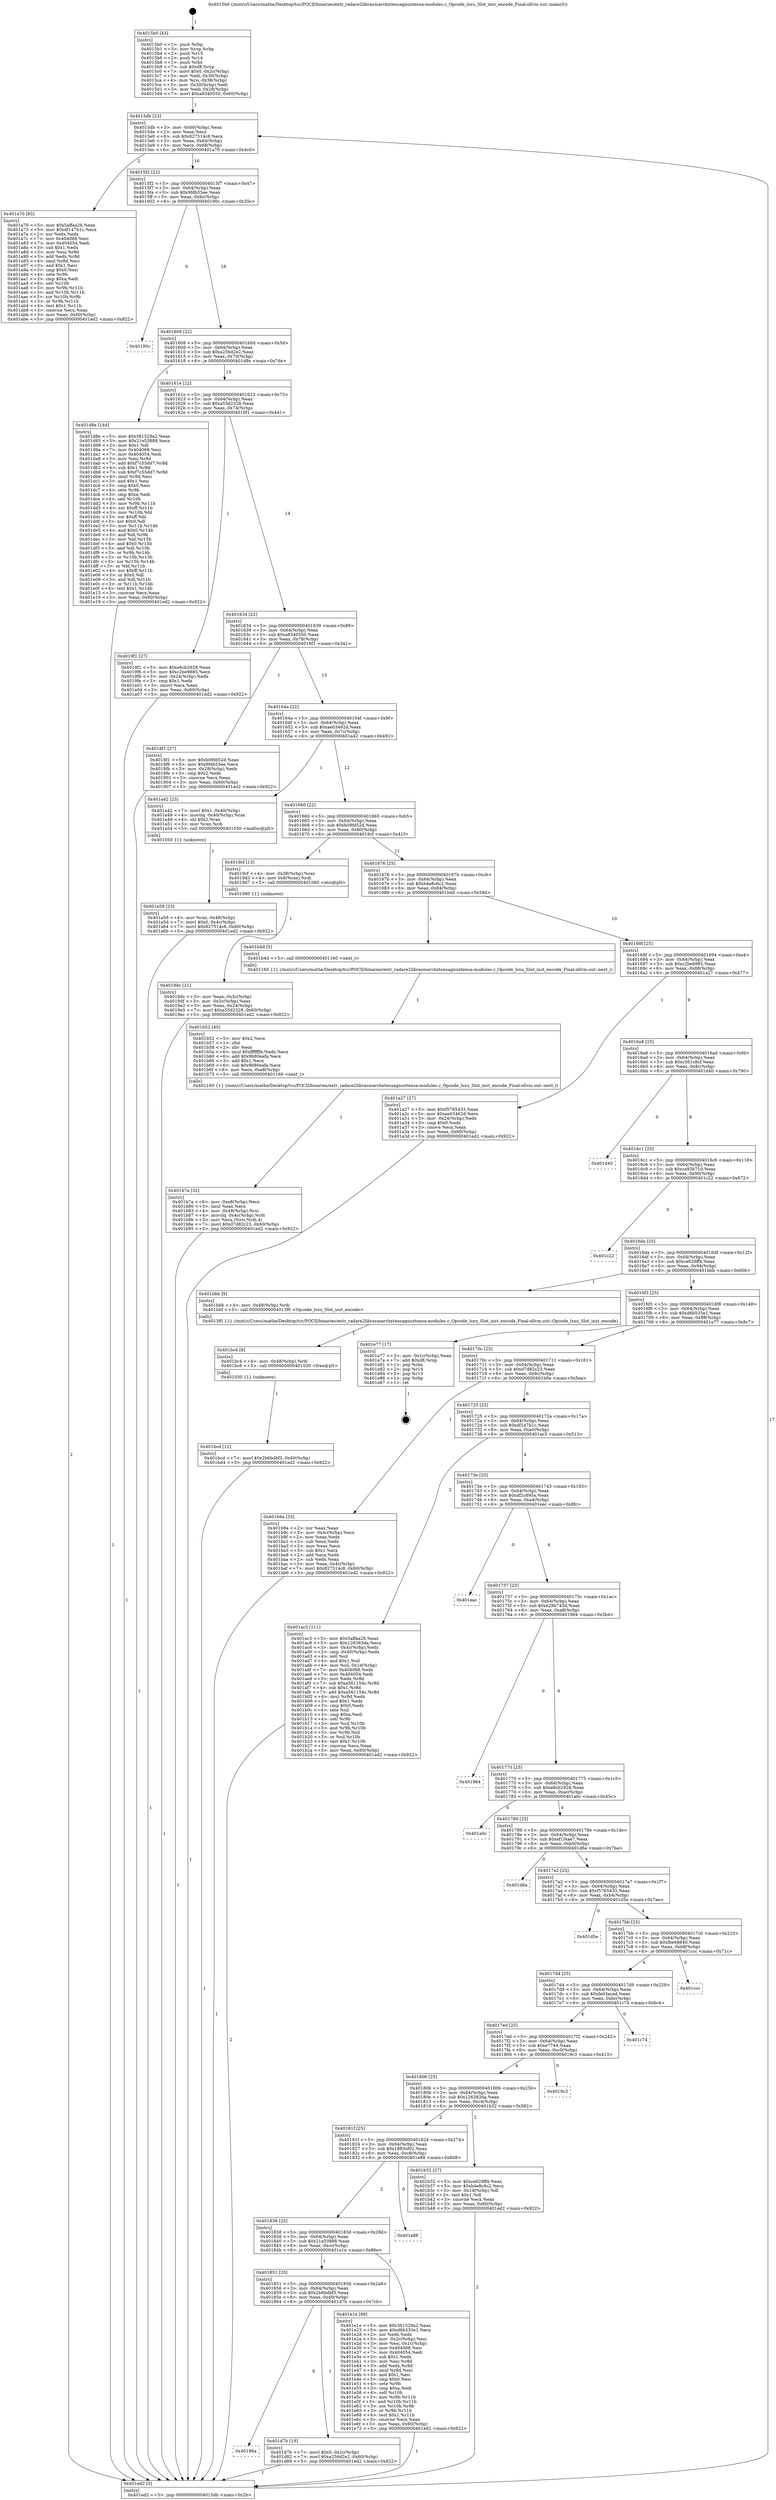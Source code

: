 digraph "0x4015b0" {
  label = "0x4015b0 (/mnt/c/Users/mathe/Desktop/tcc/POCII/binaries/extr_radare2librasmarchxtensagnuxtensa-modules.c_Opcode_lsxu_Slot_inst_encode_Final-ollvm.out::main(0))"
  labelloc = "t"
  node[shape=record]

  Entry [label="",width=0.3,height=0.3,shape=circle,fillcolor=black,style=filled]
  "0x4015db" [label="{
     0x4015db [23]\l
     | [instrs]\l
     &nbsp;&nbsp;0x4015db \<+3\>: mov -0x60(%rbp),%eax\l
     &nbsp;&nbsp;0x4015de \<+2\>: mov %eax,%ecx\l
     &nbsp;&nbsp;0x4015e0 \<+6\>: sub $0x827514c8,%ecx\l
     &nbsp;&nbsp;0x4015e6 \<+3\>: mov %eax,-0x64(%rbp)\l
     &nbsp;&nbsp;0x4015e9 \<+3\>: mov %ecx,-0x68(%rbp)\l
     &nbsp;&nbsp;0x4015ec \<+6\>: je 0000000000401a70 \<main+0x4c0\>\l
  }"]
  "0x401a70" [label="{
     0x401a70 [83]\l
     | [instrs]\l
     &nbsp;&nbsp;0x401a70 \<+5\>: mov $0x5affaa26,%eax\l
     &nbsp;&nbsp;0x401a75 \<+5\>: mov $0xdf147b1c,%ecx\l
     &nbsp;&nbsp;0x401a7a \<+2\>: xor %edx,%edx\l
     &nbsp;&nbsp;0x401a7c \<+7\>: mov 0x404068,%esi\l
     &nbsp;&nbsp;0x401a83 \<+7\>: mov 0x404054,%edi\l
     &nbsp;&nbsp;0x401a8a \<+3\>: sub $0x1,%edx\l
     &nbsp;&nbsp;0x401a8d \<+3\>: mov %esi,%r8d\l
     &nbsp;&nbsp;0x401a90 \<+3\>: add %edx,%r8d\l
     &nbsp;&nbsp;0x401a93 \<+4\>: imul %r8d,%esi\l
     &nbsp;&nbsp;0x401a97 \<+3\>: and $0x1,%esi\l
     &nbsp;&nbsp;0x401a9a \<+3\>: cmp $0x0,%esi\l
     &nbsp;&nbsp;0x401a9d \<+4\>: sete %r9b\l
     &nbsp;&nbsp;0x401aa1 \<+3\>: cmp $0xa,%edi\l
     &nbsp;&nbsp;0x401aa4 \<+4\>: setl %r10b\l
     &nbsp;&nbsp;0x401aa8 \<+3\>: mov %r9b,%r11b\l
     &nbsp;&nbsp;0x401aab \<+3\>: and %r10b,%r11b\l
     &nbsp;&nbsp;0x401aae \<+3\>: xor %r10b,%r9b\l
     &nbsp;&nbsp;0x401ab1 \<+3\>: or %r9b,%r11b\l
     &nbsp;&nbsp;0x401ab4 \<+4\>: test $0x1,%r11b\l
     &nbsp;&nbsp;0x401ab8 \<+3\>: cmovne %ecx,%eax\l
     &nbsp;&nbsp;0x401abb \<+3\>: mov %eax,-0x60(%rbp)\l
     &nbsp;&nbsp;0x401abe \<+5\>: jmp 0000000000401ed2 \<main+0x922\>\l
  }"]
  "0x4015f2" [label="{
     0x4015f2 [22]\l
     | [instrs]\l
     &nbsp;&nbsp;0x4015f2 \<+5\>: jmp 00000000004015f7 \<main+0x47\>\l
     &nbsp;&nbsp;0x4015f7 \<+3\>: mov -0x64(%rbp),%eax\l
     &nbsp;&nbsp;0x4015fa \<+5\>: sub $0x9fdb55ee,%eax\l
     &nbsp;&nbsp;0x4015ff \<+3\>: mov %eax,-0x6c(%rbp)\l
     &nbsp;&nbsp;0x401602 \<+6\>: je 000000000040190c \<main+0x35c\>\l
  }"]
  Exit [label="",width=0.3,height=0.3,shape=circle,fillcolor=black,style=filled,peripheries=2]
  "0x40190c" [label="{
     0x40190c\l
  }", style=dashed]
  "0x401608" [label="{
     0x401608 [22]\l
     | [instrs]\l
     &nbsp;&nbsp;0x401608 \<+5\>: jmp 000000000040160d \<main+0x5d\>\l
     &nbsp;&nbsp;0x40160d \<+3\>: mov -0x64(%rbp),%eax\l
     &nbsp;&nbsp;0x401610 \<+5\>: sub $0xa256d2e2,%eax\l
     &nbsp;&nbsp;0x401615 \<+3\>: mov %eax,-0x70(%rbp)\l
     &nbsp;&nbsp;0x401618 \<+6\>: je 0000000000401d8e \<main+0x7de\>\l
  }"]
  "0x40186a" [label="{
     0x40186a\l
  }", style=dashed]
  "0x401d8e" [label="{
     0x401d8e [144]\l
     | [instrs]\l
     &nbsp;&nbsp;0x401d8e \<+5\>: mov $0x361529a2,%eax\l
     &nbsp;&nbsp;0x401d93 \<+5\>: mov $0x21e53888,%ecx\l
     &nbsp;&nbsp;0x401d98 \<+2\>: mov $0x1,%dl\l
     &nbsp;&nbsp;0x401d9a \<+7\>: mov 0x404068,%esi\l
     &nbsp;&nbsp;0x401da1 \<+7\>: mov 0x404054,%edi\l
     &nbsp;&nbsp;0x401da8 \<+3\>: mov %esi,%r8d\l
     &nbsp;&nbsp;0x401dab \<+7\>: add $0xf7c55dd7,%r8d\l
     &nbsp;&nbsp;0x401db2 \<+4\>: sub $0x1,%r8d\l
     &nbsp;&nbsp;0x401db6 \<+7\>: sub $0xf7c55dd7,%r8d\l
     &nbsp;&nbsp;0x401dbd \<+4\>: imul %r8d,%esi\l
     &nbsp;&nbsp;0x401dc1 \<+3\>: and $0x1,%esi\l
     &nbsp;&nbsp;0x401dc4 \<+3\>: cmp $0x0,%esi\l
     &nbsp;&nbsp;0x401dc7 \<+4\>: sete %r9b\l
     &nbsp;&nbsp;0x401dcb \<+3\>: cmp $0xa,%edi\l
     &nbsp;&nbsp;0x401dce \<+4\>: setl %r10b\l
     &nbsp;&nbsp;0x401dd2 \<+3\>: mov %r9b,%r11b\l
     &nbsp;&nbsp;0x401dd5 \<+4\>: xor $0xff,%r11b\l
     &nbsp;&nbsp;0x401dd9 \<+3\>: mov %r10b,%bl\l
     &nbsp;&nbsp;0x401ddc \<+3\>: xor $0xff,%bl\l
     &nbsp;&nbsp;0x401ddf \<+3\>: xor $0x0,%dl\l
     &nbsp;&nbsp;0x401de2 \<+3\>: mov %r11b,%r14b\l
     &nbsp;&nbsp;0x401de5 \<+4\>: and $0x0,%r14b\l
     &nbsp;&nbsp;0x401de9 \<+3\>: and %dl,%r9b\l
     &nbsp;&nbsp;0x401dec \<+3\>: mov %bl,%r15b\l
     &nbsp;&nbsp;0x401def \<+4\>: and $0x0,%r15b\l
     &nbsp;&nbsp;0x401df3 \<+3\>: and %dl,%r10b\l
     &nbsp;&nbsp;0x401df6 \<+3\>: or %r9b,%r14b\l
     &nbsp;&nbsp;0x401df9 \<+3\>: or %r10b,%r15b\l
     &nbsp;&nbsp;0x401dfc \<+3\>: xor %r15b,%r14b\l
     &nbsp;&nbsp;0x401dff \<+3\>: or %bl,%r11b\l
     &nbsp;&nbsp;0x401e02 \<+4\>: xor $0xff,%r11b\l
     &nbsp;&nbsp;0x401e06 \<+3\>: or $0x0,%dl\l
     &nbsp;&nbsp;0x401e09 \<+3\>: and %dl,%r11b\l
     &nbsp;&nbsp;0x401e0c \<+3\>: or %r11b,%r14b\l
     &nbsp;&nbsp;0x401e0f \<+4\>: test $0x1,%r14b\l
     &nbsp;&nbsp;0x401e13 \<+3\>: cmovne %ecx,%eax\l
     &nbsp;&nbsp;0x401e16 \<+3\>: mov %eax,-0x60(%rbp)\l
     &nbsp;&nbsp;0x401e19 \<+5\>: jmp 0000000000401ed2 \<main+0x922\>\l
  }"]
  "0x40161e" [label="{
     0x40161e [22]\l
     | [instrs]\l
     &nbsp;&nbsp;0x40161e \<+5\>: jmp 0000000000401623 \<main+0x73\>\l
     &nbsp;&nbsp;0x401623 \<+3\>: mov -0x64(%rbp),%eax\l
     &nbsp;&nbsp;0x401626 \<+5\>: sub $0xa55d2328,%eax\l
     &nbsp;&nbsp;0x40162b \<+3\>: mov %eax,-0x74(%rbp)\l
     &nbsp;&nbsp;0x40162e \<+6\>: je 00000000004019f1 \<main+0x441\>\l
  }"]
  "0x401d7b" [label="{
     0x401d7b [19]\l
     | [instrs]\l
     &nbsp;&nbsp;0x401d7b \<+7\>: movl $0x0,-0x2c(%rbp)\l
     &nbsp;&nbsp;0x401d82 \<+7\>: movl $0xa256d2e2,-0x60(%rbp)\l
     &nbsp;&nbsp;0x401d89 \<+5\>: jmp 0000000000401ed2 \<main+0x922\>\l
  }"]
  "0x4019f1" [label="{
     0x4019f1 [27]\l
     | [instrs]\l
     &nbsp;&nbsp;0x4019f1 \<+5\>: mov $0xe6cb2928,%eax\l
     &nbsp;&nbsp;0x4019f6 \<+5\>: mov $0xc2be9885,%ecx\l
     &nbsp;&nbsp;0x4019fb \<+3\>: mov -0x24(%rbp),%edx\l
     &nbsp;&nbsp;0x4019fe \<+3\>: cmp $0x1,%edx\l
     &nbsp;&nbsp;0x401a01 \<+3\>: cmovl %ecx,%eax\l
     &nbsp;&nbsp;0x401a04 \<+3\>: mov %eax,-0x60(%rbp)\l
     &nbsp;&nbsp;0x401a07 \<+5\>: jmp 0000000000401ed2 \<main+0x922\>\l
  }"]
  "0x401634" [label="{
     0x401634 [22]\l
     | [instrs]\l
     &nbsp;&nbsp;0x401634 \<+5\>: jmp 0000000000401639 \<main+0x89\>\l
     &nbsp;&nbsp;0x401639 \<+3\>: mov -0x64(%rbp),%eax\l
     &nbsp;&nbsp;0x40163c \<+5\>: sub $0xa8340550,%eax\l
     &nbsp;&nbsp;0x401641 \<+3\>: mov %eax,-0x78(%rbp)\l
     &nbsp;&nbsp;0x401644 \<+6\>: je 00000000004018f1 \<main+0x341\>\l
  }"]
  "0x401851" [label="{
     0x401851 [25]\l
     | [instrs]\l
     &nbsp;&nbsp;0x401851 \<+5\>: jmp 0000000000401856 \<main+0x2a6\>\l
     &nbsp;&nbsp;0x401856 \<+3\>: mov -0x64(%rbp),%eax\l
     &nbsp;&nbsp;0x401859 \<+5\>: sub $0x2b6bdbf3,%eax\l
     &nbsp;&nbsp;0x40185e \<+6\>: mov %eax,-0xd0(%rbp)\l
     &nbsp;&nbsp;0x401864 \<+6\>: je 0000000000401d7b \<main+0x7cb\>\l
  }"]
  "0x4018f1" [label="{
     0x4018f1 [27]\l
     | [instrs]\l
     &nbsp;&nbsp;0x4018f1 \<+5\>: mov $0xb09fd52d,%eax\l
     &nbsp;&nbsp;0x4018f6 \<+5\>: mov $0x9fdb55ee,%ecx\l
     &nbsp;&nbsp;0x4018fb \<+3\>: mov -0x28(%rbp),%edx\l
     &nbsp;&nbsp;0x4018fe \<+3\>: cmp $0x2,%edx\l
     &nbsp;&nbsp;0x401901 \<+3\>: cmovne %ecx,%eax\l
     &nbsp;&nbsp;0x401904 \<+3\>: mov %eax,-0x60(%rbp)\l
     &nbsp;&nbsp;0x401907 \<+5\>: jmp 0000000000401ed2 \<main+0x922\>\l
  }"]
  "0x40164a" [label="{
     0x40164a [22]\l
     | [instrs]\l
     &nbsp;&nbsp;0x40164a \<+5\>: jmp 000000000040164f \<main+0x9f\>\l
     &nbsp;&nbsp;0x40164f \<+3\>: mov -0x64(%rbp),%eax\l
     &nbsp;&nbsp;0x401652 \<+5\>: sub $0xae03462d,%eax\l
     &nbsp;&nbsp;0x401657 \<+3\>: mov %eax,-0x7c(%rbp)\l
     &nbsp;&nbsp;0x40165a \<+6\>: je 0000000000401a42 \<main+0x492\>\l
  }"]
  "0x401ed2" [label="{
     0x401ed2 [5]\l
     | [instrs]\l
     &nbsp;&nbsp;0x401ed2 \<+5\>: jmp 00000000004015db \<main+0x2b\>\l
  }"]
  "0x4015b0" [label="{
     0x4015b0 [43]\l
     | [instrs]\l
     &nbsp;&nbsp;0x4015b0 \<+1\>: push %rbp\l
     &nbsp;&nbsp;0x4015b1 \<+3\>: mov %rsp,%rbp\l
     &nbsp;&nbsp;0x4015b4 \<+2\>: push %r15\l
     &nbsp;&nbsp;0x4015b6 \<+2\>: push %r14\l
     &nbsp;&nbsp;0x4015b8 \<+1\>: push %rbx\l
     &nbsp;&nbsp;0x4015b9 \<+7\>: sub $0xd8,%rsp\l
     &nbsp;&nbsp;0x4015c0 \<+7\>: movl $0x0,-0x2c(%rbp)\l
     &nbsp;&nbsp;0x4015c7 \<+3\>: mov %edi,-0x30(%rbp)\l
     &nbsp;&nbsp;0x4015ca \<+4\>: mov %rsi,-0x38(%rbp)\l
     &nbsp;&nbsp;0x4015ce \<+3\>: mov -0x30(%rbp),%edi\l
     &nbsp;&nbsp;0x4015d1 \<+3\>: mov %edi,-0x28(%rbp)\l
     &nbsp;&nbsp;0x4015d4 \<+7\>: movl $0xa8340550,-0x60(%rbp)\l
  }"]
  "0x401e1e" [label="{
     0x401e1e [89]\l
     | [instrs]\l
     &nbsp;&nbsp;0x401e1e \<+5\>: mov $0x361529a2,%eax\l
     &nbsp;&nbsp;0x401e23 \<+5\>: mov $0xd6b533e1,%ecx\l
     &nbsp;&nbsp;0x401e28 \<+2\>: xor %edx,%edx\l
     &nbsp;&nbsp;0x401e2a \<+3\>: mov -0x2c(%rbp),%esi\l
     &nbsp;&nbsp;0x401e2d \<+3\>: mov %esi,-0x1c(%rbp)\l
     &nbsp;&nbsp;0x401e30 \<+7\>: mov 0x404068,%esi\l
     &nbsp;&nbsp;0x401e37 \<+7\>: mov 0x404054,%edi\l
     &nbsp;&nbsp;0x401e3e \<+3\>: sub $0x1,%edx\l
     &nbsp;&nbsp;0x401e41 \<+3\>: mov %esi,%r8d\l
     &nbsp;&nbsp;0x401e44 \<+3\>: add %edx,%r8d\l
     &nbsp;&nbsp;0x401e47 \<+4\>: imul %r8d,%esi\l
     &nbsp;&nbsp;0x401e4b \<+3\>: and $0x1,%esi\l
     &nbsp;&nbsp;0x401e4e \<+3\>: cmp $0x0,%esi\l
     &nbsp;&nbsp;0x401e51 \<+4\>: sete %r9b\l
     &nbsp;&nbsp;0x401e55 \<+3\>: cmp $0xa,%edi\l
     &nbsp;&nbsp;0x401e58 \<+4\>: setl %r10b\l
     &nbsp;&nbsp;0x401e5c \<+3\>: mov %r9b,%r11b\l
     &nbsp;&nbsp;0x401e5f \<+3\>: and %r10b,%r11b\l
     &nbsp;&nbsp;0x401e62 \<+3\>: xor %r10b,%r9b\l
     &nbsp;&nbsp;0x401e65 \<+3\>: or %r9b,%r11b\l
     &nbsp;&nbsp;0x401e68 \<+4\>: test $0x1,%r11b\l
     &nbsp;&nbsp;0x401e6c \<+3\>: cmovne %ecx,%eax\l
     &nbsp;&nbsp;0x401e6f \<+3\>: mov %eax,-0x60(%rbp)\l
     &nbsp;&nbsp;0x401e72 \<+5\>: jmp 0000000000401ed2 \<main+0x922\>\l
  }"]
  "0x401a42" [label="{
     0x401a42 [23]\l
     | [instrs]\l
     &nbsp;&nbsp;0x401a42 \<+7\>: movl $0x1,-0x40(%rbp)\l
     &nbsp;&nbsp;0x401a49 \<+4\>: movslq -0x40(%rbp),%rax\l
     &nbsp;&nbsp;0x401a4d \<+4\>: shl $0x2,%rax\l
     &nbsp;&nbsp;0x401a51 \<+3\>: mov %rax,%rdi\l
     &nbsp;&nbsp;0x401a54 \<+5\>: call 0000000000401050 \<malloc@plt\>\l
     | [calls]\l
     &nbsp;&nbsp;0x401050 \{1\} (unknown)\l
  }"]
  "0x401660" [label="{
     0x401660 [22]\l
     | [instrs]\l
     &nbsp;&nbsp;0x401660 \<+5\>: jmp 0000000000401665 \<main+0xb5\>\l
     &nbsp;&nbsp;0x401665 \<+3\>: mov -0x64(%rbp),%eax\l
     &nbsp;&nbsp;0x401668 \<+5\>: sub $0xb09fd52d,%eax\l
     &nbsp;&nbsp;0x40166d \<+3\>: mov %eax,-0x80(%rbp)\l
     &nbsp;&nbsp;0x401670 \<+6\>: je 00000000004019cf \<main+0x41f\>\l
  }"]
  "0x401838" [label="{
     0x401838 [25]\l
     | [instrs]\l
     &nbsp;&nbsp;0x401838 \<+5\>: jmp 000000000040183d \<main+0x28d\>\l
     &nbsp;&nbsp;0x40183d \<+3\>: mov -0x64(%rbp),%eax\l
     &nbsp;&nbsp;0x401840 \<+5\>: sub $0x21e53888,%eax\l
     &nbsp;&nbsp;0x401845 \<+6\>: mov %eax,-0xcc(%rbp)\l
     &nbsp;&nbsp;0x40184b \<+6\>: je 0000000000401e1e \<main+0x86e\>\l
  }"]
  "0x4019cf" [label="{
     0x4019cf [13]\l
     | [instrs]\l
     &nbsp;&nbsp;0x4019cf \<+4\>: mov -0x38(%rbp),%rax\l
     &nbsp;&nbsp;0x4019d3 \<+4\>: mov 0x8(%rax),%rdi\l
     &nbsp;&nbsp;0x4019d7 \<+5\>: call 0000000000401060 \<atoi@plt\>\l
     | [calls]\l
     &nbsp;&nbsp;0x401060 \{1\} (unknown)\l
  }"]
  "0x401676" [label="{
     0x401676 [25]\l
     | [instrs]\l
     &nbsp;&nbsp;0x401676 \<+5\>: jmp 000000000040167b \<main+0xcb\>\l
     &nbsp;&nbsp;0x40167b \<+3\>: mov -0x64(%rbp),%eax\l
     &nbsp;&nbsp;0x40167e \<+5\>: sub $0xb4e8c6c2,%eax\l
     &nbsp;&nbsp;0x401683 \<+6\>: mov %eax,-0x84(%rbp)\l
     &nbsp;&nbsp;0x401689 \<+6\>: je 0000000000401b4d \<main+0x59d\>\l
  }"]
  "0x4019dc" [label="{
     0x4019dc [21]\l
     | [instrs]\l
     &nbsp;&nbsp;0x4019dc \<+3\>: mov %eax,-0x3c(%rbp)\l
     &nbsp;&nbsp;0x4019df \<+3\>: mov -0x3c(%rbp),%eax\l
     &nbsp;&nbsp;0x4019e2 \<+3\>: mov %eax,-0x24(%rbp)\l
     &nbsp;&nbsp;0x4019e5 \<+7\>: movl $0xa55d2328,-0x60(%rbp)\l
     &nbsp;&nbsp;0x4019ec \<+5\>: jmp 0000000000401ed2 \<main+0x922\>\l
  }"]
  "0x401e88" [label="{
     0x401e88\l
  }", style=dashed]
  "0x401b4d" [label="{
     0x401b4d [5]\l
     | [instrs]\l
     &nbsp;&nbsp;0x401b4d \<+5\>: call 0000000000401160 \<next_i\>\l
     | [calls]\l
     &nbsp;&nbsp;0x401160 \{1\} (/mnt/c/Users/mathe/Desktop/tcc/POCII/binaries/extr_radare2librasmarchxtensagnuxtensa-modules.c_Opcode_lsxu_Slot_inst_encode_Final-ollvm.out::next_i)\l
  }"]
  "0x40168f" [label="{
     0x40168f [25]\l
     | [instrs]\l
     &nbsp;&nbsp;0x40168f \<+5\>: jmp 0000000000401694 \<main+0xe4\>\l
     &nbsp;&nbsp;0x401694 \<+3\>: mov -0x64(%rbp),%eax\l
     &nbsp;&nbsp;0x401697 \<+5\>: sub $0xc2be9885,%eax\l
     &nbsp;&nbsp;0x40169c \<+6\>: mov %eax,-0x88(%rbp)\l
     &nbsp;&nbsp;0x4016a2 \<+6\>: je 0000000000401a27 \<main+0x477\>\l
  }"]
  "0x401bcd" [label="{
     0x401bcd [12]\l
     | [instrs]\l
     &nbsp;&nbsp;0x401bcd \<+7\>: movl $0x2b6bdbf3,-0x60(%rbp)\l
     &nbsp;&nbsp;0x401bd4 \<+5\>: jmp 0000000000401ed2 \<main+0x922\>\l
  }"]
  "0x401a27" [label="{
     0x401a27 [27]\l
     | [instrs]\l
     &nbsp;&nbsp;0x401a27 \<+5\>: mov $0xf5765433,%eax\l
     &nbsp;&nbsp;0x401a2c \<+5\>: mov $0xae03462d,%ecx\l
     &nbsp;&nbsp;0x401a31 \<+3\>: mov -0x24(%rbp),%edx\l
     &nbsp;&nbsp;0x401a34 \<+3\>: cmp $0x0,%edx\l
     &nbsp;&nbsp;0x401a37 \<+3\>: cmove %ecx,%eax\l
     &nbsp;&nbsp;0x401a3a \<+3\>: mov %eax,-0x60(%rbp)\l
     &nbsp;&nbsp;0x401a3d \<+5\>: jmp 0000000000401ed2 \<main+0x922\>\l
  }"]
  "0x4016a8" [label="{
     0x4016a8 [25]\l
     | [instrs]\l
     &nbsp;&nbsp;0x4016a8 \<+5\>: jmp 00000000004016ad \<main+0xfd\>\l
     &nbsp;&nbsp;0x4016ad \<+3\>: mov -0x64(%rbp),%eax\l
     &nbsp;&nbsp;0x4016b0 \<+5\>: sub $0xc561c8cf,%eax\l
     &nbsp;&nbsp;0x4016b5 \<+6\>: mov %eax,-0x8c(%rbp)\l
     &nbsp;&nbsp;0x4016bb \<+6\>: je 0000000000401d40 \<main+0x790\>\l
  }"]
  "0x401a59" [label="{
     0x401a59 [23]\l
     | [instrs]\l
     &nbsp;&nbsp;0x401a59 \<+4\>: mov %rax,-0x48(%rbp)\l
     &nbsp;&nbsp;0x401a5d \<+7\>: movl $0x0,-0x4c(%rbp)\l
     &nbsp;&nbsp;0x401a64 \<+7\>: movl $0x827514c8,-0x60(%rbp)\l
     &nbsp;&nbsp;0x401a6b \<+5\>: jmp 0000000000401ed2 \<main+0x922\>\l
  }"]
  "0x401bc4" [label="{
     0x401bc4 [9]\l
     | [instrs]\l
     &nbsp;&nbsp;0x401bc4 \<+4\>: mov -0x48(%rbp),%rdi\l
     &nbsp;&nbsp;0x401bc8 \<+5\>: call 0000000000401030 \<free@plt\>\l
     | [calls]\l
     &nbsp;&nbsp;0x401030 \{1\} (unknown)\l
  }"]
  "0x401d40" [label="{
     0x401d40\l
  }", style=dashed]
  "0x4016c1" [label="{
     0x4016c1 [25]\l
     | [instrs]\l
     &nbsp;&nbsp;0x4016c1 \<+5\>: jmp 00000000004016c6 \<main+0x116\>\l
     &nbsp;&nbsp;0x4016c6 \<+3\>: mov -0x64(%rbp),%eax\l
     &nbsp;&nbsp;0x4016c9 \<+5\>: sub $0xca93b710,%eax\l
     &nbsp;&nbsp;0x4016ce \<+6\>: mov %eax,-0x90(%rbp)\l
     &nbsp;&nbsp;0x4016d4 \<+6\>: je 0000000000401c22 \<main+0x672\>\l
  }"]
  "0x401b7a" [label="{
     0x401b7a [32]\l
     | [instrs]\l
     &nbsp;&nbsp;0x401b7a \<+6\>: mov -0xe8(%rbp),%ecx\l
     &nbsp;&nbsp;0x401b80 \<+3\>: imul %eax,%ecx\l
     &nbsp;&nbsp;0x401b83 \<+4\>: mov -0x48(%rbp),%rsi\l
     &nbsp;&nbsp;0x401b87 \<+4\>: movslq -0x4c(%rbp),%rdi\l
     &nbsp;&nbsp;0x401b8b \<+3\>: mov %ecx,(%rsi,%rdi,4)\l
     &nbsp;&nbsp;0x401b8e \<+7\>: movl $0xd7d82c23,-0x60(%rbp)\l
     &nbsp;&nbsp;0x401b95 \<+5\>: jmp 0000000000401ed2 \<main+0x922\>\l
  }"]
  "0x401c22" [label="{
     0x401c22\l
  }", style=dashed]
  "0x4016da" [label="{
     0x4016da [25]\l
     | [instrs]\l
     &nbsp;&nbsp;0x4016da \<+5\>: jmp 00000000004016df \<main+0x12f\>\l
     &nbsp;&nbsp;0x4016df \<+3\>: mov -0x64(%rbp),%eax\l
     &nbsp;&nbsp;0x4016e2 \<+5\>: sub $0xce629ff4,%eax\l
     &nbsp;&nbsp;0x4016e7 \<+6\>: mov %eax,-0x94(%rbp)\l
     &nbsp;&nbsp;0x4016ed \<+6\>: je 0000000000401bbb \<main+0x60b\>\l
  }"]
  "0x401b52" [label="{
     0x401b52 [40]\l
     | [instrs]\l
     &nbsp;&nbsp;0x401b52 \<+5\>: mov $0x2,%ecx\l
     &nbsp;&nbsp;0x401b57 \<+1\>: cltd\l
     &nbsp;&nbsp;0x401b58 \<+2\>: idiv %ecx\l
     &nbsp;&nbsp;0x401b5a \<+6\>: imul $0xfffffffe,%edx,%ecx\l
     &nbsp;&nbsp;0x401b60 \<+6\>: add $0x9b80eafa,%ecx\l
     &nbsp;&nbsp;0x401b66 \<+3\>: add $0x1,%ecx\l
     &nbsp;&nbsp;0x401b69 \<+6\>: sub $0x9b80eafa,%ecx\l
     &nbsp;&nbsp;0x401b6f \<+6\>: mov %ecx,-0xe8(%rbp)\l
     &nbsp;&nbsp;0x401b75 \<+5\>: call 0000000000401160 \<next_i\>\l
     | [calls]\l
     &nbsp;&nbsp;0x401160 \{1\} (/mnt/c/Users/mathe/Desktop/tcc/POCII/binaries/extr_radare2librasmarchxtensagnuxtensa-modules.c_Opcode_lsxu_Slot_inst_encode_Final-ollvm.out::next_i)\l
  }"]
  "0x401bbb" [label="{
     0x401bbb [9]\l
     | [instrs]\l
     &nbsp;&nbsp;0x401bbb \<+4\>: mov -0x48(%rbp),%rdi\l
     &nbsp;&nbsp;0x401bbf \<+5\>: call 00000000004013f0 \<Opcode_lsxu_Slot_inst_encode\>\l
     | [calls]\l
     &nbsp;&nbsp;0x4013f0 \{1\} (/mnt/c/Users/mathe/Desktop/tcc/POCII/binaries/extr_radare2librasmarchxtensagnuxtensa-modules.c_Opcode_lsxu_Slot_inst_encode_Final-ollvm.out::Opcode_lsxu_Slot_inst_encode)\l
  }"]
  "0x4016f3" [label="{
     0x4016f3 [25]\l
     | [instrs]\l
     &nbsp;&nbsp;0x4016f3 \<+5\>: jmp 00000000004016f8 \<main+0x148\>\l
     &nbsp;&nbsp;0x4016f8 \<+3\>: mov -0x64(%rbp),%eax\l
     &nbsp;&nbsp;0x4016fb \<+5\>: sub $0xd6b533e1,%eax\l
     &nbsp;&nbsp;0x401700 \<+6\>: mov %eax,-0x98(%rbp)\l
     &nbsp;&nbsp;0x401706 \<+6\>: je 0000000000401e77 \<main+0x8c7\>\l
  }"]
  "0x40181f" [label="{
     0x40181f [25]\l
     | [instrs]\l
     &nbsp;&nbsp;0x40181f \<+5\>: jmp 0000000000401824 \<main+0x274\>\l
     &nbsp;&nbsp;0x401824 \<+3\>: mov -0x64(%rbp),%eax\l
     &nbsp;&nbsp;0x401827 \<+5\>: sub $0x1883cf02,%eax\l
     &nbsp;&nbsp;0x40182c \<+6\>: mov %eax,-0xc8(%rbp)\l
     &nbsp;&nbsp;0x401832 \<+6\>: je 0000000000401e88 \<main+0x8d8\>\l
  }"]
  "0x401e77" [label="{
     0x401e77 [17]\l
     | [instrs]\l
     &nbsp;&nbsp;0x401e77 \<+3\>: mov -0x1c(%rbp),%eax\l
     &nbsp;&nbsp;0x401e7a \<+7\>: add $0xd8,%rsp\l
     &nbsp;&nbsp;0x401e81 \<+1\>: pop %rbx\l
     &nbsp;&nbsp;0x401e82 \<+2\>: pop %r14\l
     &nbsp;&nbsp;0x401e84 \<+2\>: pop %r15\l
     &nbsp;&nbsp;0x401e86 \<+1\>: pop %rbp\l
     &nbsp;&nbsp;0x401e87 \<+1\>: ret\l
  }"]
  "0x40170c" [label="{
     0x40170c [25]\l
     | [instrs]\l
     &nbsp;&nbsp;0x40170c \<+5\>: jmp 0000000000401711 \<main+0x161\>\l
     &nbsp;&nbsp;0x401711 \<+3\>: mov -0x64(%rbp),%eax\l
     &nbsp;&nbsp;0x401714 \<+5\>: sub $0xd7d82c23,%eax\l
     &nbsp;&nbsp;0x401719 \<+6\>: mov %eax,-0x9c(%rbp)\l
     &nbsp;&nbsp;0x40171f \<+6\>: je 0000000000401b9a \<main+0x5ea\>\l
  }"]
  "0x401b32" [label="{
     0x401b32 [27]\l
     | [instrs]\l
     &nbsp;&nbsp;0x401b32 \<+5\>: mov $0xce629ff4,%eax\l
     &nbsp;&nbsp;0x401b37 \<+5\>: mov $0xb4e8c6c2,%ecx\l
     &nbsp;&nbsp;0x401b3c \<+3\>: mov -0x1d(%rbp),%dl\l
     &nbsp;&nbsp;0x401b3f \<+3\>: test $0x1,%dl\l
     &nbsp;&nbsp;0x401b42 \<+3\>: cmovne %ecx,%eax\l
     &nbsp;&nbsp;0x401b45 \<+3\>: mov %eax,-0x60(%rbp)\l
     &nbsp;&nbsp;0x401b48 \<+5\>: jmp 0000000000401ed2 \<main+0x922\>\l
  }"]
  "0x401b9a" [label="{
     0x401b9a [33]\l
     | [instrs]\l
     &nbsp;&nbsp;0x401b9a \<+2\>: xor %eax,%eax\l
     &nbsp;&nbsp;0x401b9c \<+3\>: mov -0x4c(%rbp),%ecx\l
     &nbsp;&nbsp;0x401b9f \<+2\>: mov %eax,%edx\l
     &nbsp;&nbsp;0x401ba1 \<+2\>: sub %ecx,%edx\l
     &nbsp;&nbsp;0x401ba3 \<+2\>: mov %eax,%ecx\l
     &nbsp;&nbsp;0x401ba5 \<+3\>: sub $0x1,%ecx\l
     &nbsp;&nbsp;0x401ba8 \<+2\>: add %ecx,%edx\l
     &nbsp;&nbsp;0x401baa \<+2\>: sub %edx,%eax\l
     &nbsp;&nbsp;0x401bac \<+3\>: mov %eax,-0x4c(%rbp)\l
     &nbsp;&nbsp;0x401baf \<+7\>: movl $0x827514c8,-0x60(%rbp)\l
     &nbsp;&nbsp;0x401bb6 \<+5\>: jmp 0000000000401ed2 \<main+0x922\>\l
  }"]
  "0x401725" [label="{
     0x401725 [25]\l
     | [instrs]\l
     &nbsp;&nbsp;0x401725 \<+5\>: jmp 000000000040172a \<main+0x17a\>\l
     &nbsp;&nbsp;0x40172a \<+3\>: mov -0x64(%rbp),%eax\l
     &nbsp;&nbsp;0x40172d \<+5\>: sub $0xdf147b1c,%eax\l
     &nbsp;&nbsp;0x401732 \<+6\>: mov %eax,-0xa0(%rbp)\l
     &nbsp;&nbsp;0x401738 \<+6\>: je 0000000000401ac3 \<main+0x513\>\l
  }"]
  "0x401806" [label="{
     0x401806 [25]\l
     | [instrs]\l
     &nbsp;&nbsp;0x401806 \<+5\>: jmp 000000000040180b \<main+0x25b\>\l
     &nbsp;&nbsp;0x40180b \<+3\>: mov -0x64(%rbp),%eax\l
     &nbsp;&nbsp;0x40180e \<+5\>: sub $0x126383da,%eax\l
     &nbsp;&nbsp;0x401813 \<+6\>: mov %eax,-0xc4(%rbp)\l
     &nbsp;&nbsp;0x401819 \<+6\>: je 0000000000401b32 \<main+0x582\>\l
  }"]
  "0x401ac3" [label="{
     0x401ac3 [111]\l
     | [instrs]\l
     &nbsp;&nbsp;0x401ac3 \<+5\>: mov $0x5affaa26,%eax\l
     &nbsp;&nbsp;0x401ac8 \<+5\>: mov $0x126383da,%ecx\l
     &nbsp;&nbsp;0x401acd \<+3\>: mov -0x4c(%rbp),%edx\l
     &nbsp;&nbsp;0x401ad0 \<+3\>: cmp -0x40(%rbp),%edx\l
     &nbsp;&nbsp;0x401ad3 \<+4\>: setl %sil\l
     &nbsp;&nbsp;0x401ad7 \<+4\>: and $0x1,%sil\l
     &nbsp;&nbsp;0x401adb \<+4\>: mov %sil,-0x1d(%rbp)\l
     &nbsp;&nbsp;0x401adf \<+7\>: mov 0x404068,%edx\l
     &nbsp;&nbsp;0x401ae6 \<+7\>: mov 0x404054,%edi\l
     &nbsp;&nbsp;0x401aed \<+3\>: mov %edx,%r8d\l
     &nbsp;&nbsp;0x401af0 \<+7\>: sub $0xa561154c,%r8d\l
     &nbsp;&nbsp;0x401af7 \<+4\>: sub $0x1,%r8d\l
     &nbsp;&nbsp;0x401afb \<+7\>: add $0xa561154c,%r8d\l
     &nbsp;&nbsp;0x401b02 \<+4\>: imul %r8d,%edx\l
     &nbsp;&nbsp;0x401b06 \<+3\>: and $0x1,%edx\l
     &nbsp;&nbsp;0x401b09 \<+3\>: cmp $0x0,%edx\l
     &nbsp;&nbsp;0x401b0c \<+4\>: sete %sil\l
     &nbsp;&nbsp;0x401b10 \<+3\>: cmp $0xa,%edi\l
     &nbsp;&nbsp;0x401b13 \<+4\>: setl %r9b\l
     &nbsp;&nbsp;0x401b17 \<+3\>: mov %sil,%r10b\l
     &nbsp;&nbsp;0x401b1a \<+3\>: and %r9b,%r10b\l
     &nbsp;&nbsp;0x401b1d \<+3\>: xor %r9b,%sil\l
     &nbsp;&nbsp;0x401b20 \<+3\>: or %sil,%r10b\l
     &nbsp;&nbsp;0x401b23 \<+4\>: test $0x1,%r10b\l
     &nbsp;&nbsp;0x401b27 \<+3\>: cmovne %ecx,%eax\l
     &nbsp;&nbsp;0x401b2a \<+3\>: mov %eax,-0x60(%rbp)\l
     &nbsp;&nbsp;0x401b2d \<+5\>: jmp 0000000000401ed2 \<main+0x922\>\l
  }"]
  "0x40173e" [label="{
     0x40173e [25]\l
     | [instrs]\l
     &nbsp;&nbsp;0x40173e \<+5\>: jmp 0000000000401743 \<main+0x193\>\l
     &nbsp;&nbsp;0x401743 \<+3\>: mov -0x64(%rbp),%eax\l
     &nbsp;&nbsp;0x401746 \<+5\>: sub $0xdf2c895a,%eax\l
     &nbsp;&nbsp;0x40174b \<+6\>: mov %eax,-0xa4(%rbp)\l
     &nbsp;&nbsp;0x401751 \<+6\>: je 0000000000401eac \<main+0x8fc\>\l
  }"]
  "0x4019c3" [label="{
     0x4019c3\l
  }", style=dashed]
  "0x401eac" [label="{
     0x401eac\l
  }", style=dashed]
  "0x401757" [label="{
     0x401757 [25]\l
     | [instrs]\l
     &nbsp;&nbsp;0x401757 \<+5\>: jmp 000000000040175c \<main+0x1ac\>\l
     &nbsp;&nbsp;0x40175c \<+3\>: mov -0x64(%rbp),%eax\l
     &nbsp;&nbsp;0x40175f \<+5\>: sub $0xe29b743d,%eax\l
     &nbsp;&nbsp;0x401764 \<+6\>: mov %eax,-0xa8(%rbp)\l
     &nbsp;&nbsp;0x40176a \<+6\>: je 0000000000401964 \<main+0x3b4\>\l
  }"]
  "0x4017ed" [label="{
     0x4017ed [25]\l
     | [instrs]\l
     &nbsp;&nbsp;0x4017ed \<+5\>: jmp 00000000004017f2 \<main+0x242\>\l
     &nbsp;&nbsp;0x4017f2 \<+3\>: mov -0x64(%rbp),%eax\l
     &nbsp;&nbsp;0x4017f5 \<+5\>: sub $0xe7744,%eax\l
     &nbsp;&nbsp;0x4017fa \<+6\>: mov %eax,-0xc0(%rbp)\l
     &nbsp;&nbsp;0x401800 \<+6\>: je 00000000004019c3 \<main+0x413\>\l
  }"]
  "0x401964" [label="{
     0x401964\l
  }", style=dashed]
  "0x401770" [label="{
     0x401770 [25]\l
     | [instrs]\l
     &nbsp;&nbsp;0x401770 \<+5\>: jmp 0000000000401775 \<main+0x1c5\>\l
     &nbsp;&nbsp;0x401775 \<+3\>: mov -0x64(%rbp),%eax\l
     &nbsp;&nbsp;0x401778 \<+5\>: sub $0xe6cb2928,%eax\l
     &nbsp;&nbsp;0x40177d \<+6\>: mov %eax,-0xac(%rbp)\l
     &nbsp;&nbsp;0x401783 \<+6\>: je 0000000000401a0c \<main+0x45c\>\l
  }"]
  "0x401c74" [label="{
     0x401c74\l
  }", style=dashed]
  "0x401a0c" [label="{
     0x401a0c\l
  }", style=dashed]
  "0x401789" [label="{
     0x401789 [25]\l
     | [instrs]\l
     &nbsp;&nbsp;0x401789 \<+5\>: jmp 000000000040178e \<main+0x1de\>\l
     &nbsp;&nbsp;0x40178e \<+3\>: mov -0x64(%rbp),%eax\l
     &nbsp;&nbsp;0x401791 \<+5\>: sub $0xef1f4ae7,%eax\l
     &nbsp;&nbsp;0x401796 \<+6\>: mov %eax,-0xb0(%rbp)\l
     &nbsp;&nbsp;0x40179c \<+6\>: je 0000000000401d6a \<main+0x7ba\>\l
  }"]
  "0x4017d4" [label="{
     0x4017d4 [25]\l
     | [instrs]\l
     &nbsp;&nbsp;0x4017d4 \<+5\>: jmp 00000000004017d9 \<main+0x229\>\l
     &nbsp;&nbsp;0x4017d9 \<+3\>: mov -0x64(%rbp),%eax\l
     &nbsp;&nbsp;0x4017dc \<+5\>: sub $0xfe03aced,%eax\l
     &nbsp;&nbsp;0x4017e1 \<+6\>: mov %eax,-0xbc(%rbp)\l
     &nbsp;&nbsp;0x4017e7 \<+6\>: je 0000000000401c74 \<main+0x6c4\>\l
  }"]
  "0x401d6a" [label="{
     0x401d6a\l
  }", style=dashed]
  "0x4017a2" [label="{
     0x4017a2 [25]\l
     | [instrs]\l
     &nbsp;&nbsp;0x4017a2 \<+5\>: jmp 00000000004017a7 \<main+0x1f7\>\l
     &nbsp;&nbsp;0x4017a7 \<+3\>: mov -0x64(%rbp),%eax\l
     &nbsp;&nbsp;0x4017aa \<+5\>: sub $0xf5765433,%eax\l
     &nbsp;&nbsp;0x4017af \<+6\>: mov %eax,-0xb4(%rbp)\l
     &nbsp;&nbsp;0x4017b5 \<+6\>: je 0000000000401d5e \<main+0x7ae\>\l
  }"]
  "0x401ccc" [label="{
     0x401ccc\l
  }", style=dashed]
  "0x401d5e" [label="{
     0x401d5e\l
  }", style=dashed]
  "0x4017bb" [label="{
     0x4017bb [25]\l
     | [instrs]\l
     &nbsp;&nbsp;0x4017bb \<+5\>: jmp 00000000004017c0 \<main+0x210\>\l
     &nbsp;&nbsp;0x4017c0 \<+3\>: mov -0x64(%rbp),%eax\l
     &nbsp;&nbsp;0x4017c3 \<+5\>: sub $0xfbe68840,%eax\l
     &nbsp;&nbsp;0x4017c8 \<+6\>: mov %eax,-0xb8(%rbp)\l
     &nbsp;&nbsp;0x4017ce \<+6\>: je 0000000000401ccc \<main+0x71c\>\l
  }"]
  Entry -> "0x4015b0" [label=" 1"]
  "0x4015db" -> "0x401a70" [label=" 2"]
  "0x4015db" -> "0x4015f2" [label=" 16"]
  "0x401e77" -> Exit [label=" 1"]
  "0x4015f2" -> "0x40190c" [label=" 0"]
  "0x4015f2" -> "0x401608" [label=" 16"]
  "0x401e1e" -> "0x401ed2" [label=" 1"]
  "0x401608" -> "0x401d8e" [label=" 1"]
  "0x401608" -> "0x40161e" [label=" 15"]
  "0x401d8e" -> "0x401ed2" [label=" 1"]
  "0x40161e" -> "0x4019f1" [label=" 1"]
  "0x40161e" -> "0x401634" [label=" 14"]
  "0x401d7b" -> "0x401ed2" [label=" 1"]
  "0x401634" -> "0x4018f1" [label=" 1"]
  "0x401634" -> "0x40164a" [label=" 13"]
  "0x4018f1" -> "0x401ed2" [label=" 1"]
  "0x4015b0" -> "0x4015db" [label=" 1"]
  "0x401ed2" -> "0x4015db" [label=" 17"]
  "0x401851" -> "0x401d7b" [label=" 1"]
  "0x40164a" -> "0x401a42" [label=" 1"]
  "0x40164a" -> "0x401660" [label=" 12"]
  "0x401851" -> "0x40186a" [label=" 0"]
  "0x401660" -> "0x4019cf" [label=" 1"]
  "0x401660" -> "0x401676" [label=" 11"]
  "0x4019cf" -> "0x4019dc" [label=" 1"]
  "0x4019dc" -> "0x401ed2" [label=" 1"]
  "0x4019f1" -> "0x401ed2" [label=" 1"]
  "0x401838" -> "0x401e1e" [label=" 1"]
  "0x401676" -> "0x401b4d" [label=" 1"]
  "0x401676" -> "0x40168f" [label=" 10"]
  "0x401838" -> "0x401851" [label=" 1"]
  "0x40168f" -> "0x401a27" [label=" 1"]
  "0x40168f" -> "0x4016a8" [label=" 9"]
  "0x401a27" -> "0x401ed2" [label=" 1"]
  "0x401a42" -> "0x401a59" [label=" 1"]
  "0x401a59" -> "0x401ed2" [label=" 1"]
  "0x401a70" -> "0x401ed2" [label=" 2"]
  "0x40181f" -> "0x401e88" [label=" 0"]
  "0x4016a8" -> "0x401d40" [label=" 0"]
  "0x4016a8" -> "0x4016c1" [label=" 9"]
  "0x40181f" -> "0x401838" [label=" 2"]
  "0x4016c1" -> "0x401c22" [label=" 0"]
  "0x4016c1" -> "0x4016da" [label=" 9"]
  "0x401bcd" -> "0x401ed2" [label=" 1"]
  "0x4016da" -> "0x401bbb" [label=" 1"]
  "0x4016da" -> "0x4016f3" [label=" 8"]
  "0x401bc4" -> "0x401bcd" [label=" 1"]
  "0x4016f3" -> "0x401e77" [label=" 1"]
  "0x4016f3" -> "0x40170c" [label=" 7"]
  "0x401bbb" -> "0x401bc4" [label=" 1"]
  "0x40170c" -> "0x401b9a" [label=" 1"]
  "0x40170c" -> "0x401725" [label=" 6"]
  "0x401b9a" -> "0x401ed2" [label=" 1"]
  "0x401725" -> "0x401ac3" [label=" 2"]
  "0x401725" -> "0x40173e" [label=" 4"]
  "0x401ac3" -> "0x401ed2" [label=" 2"]
  "0x401b52" -> "0x401b7a" [label=" 1"]
  "0x40173e" -> "0x401eac" [label=" 0"]
  "0x40173e" -> "0x401757" [label=" 4"]
  "0x401b4d" -> "0x401b52" [label=" 1"]
  "0x401757" -> "0x401964" [label=" 0"]
  "0x401757" -> "0x401770" [label=" 4"]
  "0x401806" -> "0x40181f" [label=" 2"]
  "0x401770" -> "0x401a0c" [label=" 0"]
  "0x401770" -> "0x401789" [label=" 4"]
  "0x401806" -> "0x401b32" [label=" 2"]
  "0x401789" -> "0x401d6a" [label=" 0"]
  "0x401789" -> "0x4017a2" [label=" 4"]
  "0x4017ed" -> "0x401806" [label=" 4"]
  "0x4017a2" -> "0x401d5e" [label=" 0"]
  "0x4017a2" -> "0x4017bb" [label=" 4"]
  "0x4017ed" -> "0x4019c3" [label=" 0"]
  "0x4017bb" -> "0x401ccc" [label=" 0"]
  "0x4017bb" -> "0x4017d4" [label=" 4"]
  "0x401b7a" -> "0x401ed2" [label=" 1"]
  "0x4017d4" -> "0x401c74" [label=" 0"]
  "0x4017d4" -> "0x4017ed" [label=" 4"]
  "0x401b32" -> "0x401ed2" [label=" 2"]
}
